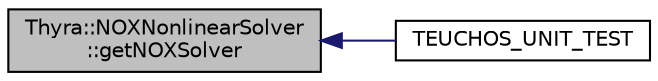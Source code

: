 digraph "Thyra::NOXNonlinearSolver::getNOXSolver"
{
  edge [fontname="Helvetica",fontsize="10",labelfontname="Helvetica",labelfontsize="10"];
  node [fontname="Helvetica",fontsize="10",shape=record];
  rankdir="LR";
  Node167 [label="Thyra::NOXNonlinearSolver\l::getNOXSolver",height=0.2,width=0.4,color="black", fillcolor="grey75", style="filled", fontcolor="black"];
  Node167 -> Node168 [dir="back",color="midnightblue",fontsize="10",style="solid",fontname="Helvetica"];
  Node168 [label="TEUCHOS_UNIT_TEST",height=0.2,width=0.4,color="black", fillcolor="white", style="filled",URL="$d3/d70/_thyra___pseudo_transient_8cpp.html#af4beef2c92c79919f3868443327356d7"];
}
